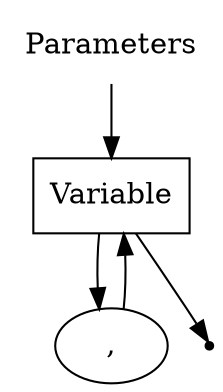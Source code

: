 digraph PARAMETERS {
  start [label="Parameters" shape=plaintext];
  A [label="Variable" shape=box];
  B [label="," shape=oval];
  end [label="" shape=point];
  start -> A;
  A -> B;
  A -> end;
  B -> A;
}